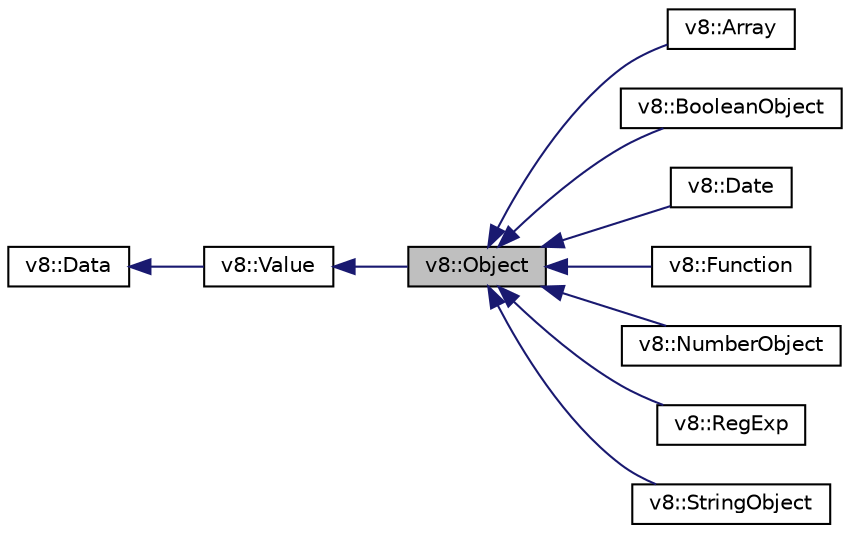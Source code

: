 digraph "v8::Object"
{
  edge [fontname="Helvetica",fontsize="10",labelfontname="Helvetica",labelfontsize="10"];
  node [fontname="Helvetica",fontsize="10",shape=record];
  rankdir="LR";
  Node1 [label="v8::Object",height=0.2,width=0.4,color="black", fillcolor="grey75", style="filled", fontcolor="black"];
  Node2 -> Node1 [dir="back",color="midnightblue",fontsize="10",style="solid",fontname="Helvetica"];
  Node2 [label="v8::Value",height=0.2,width=0.4,color="black", fillcolor="white", style="filled",URL="$classv8_1_1Value.html"];
  Node3 -> Node2 [dir="back",color="midnightblue",fontsize="10",style="solid",fontname="Helvetica"];
  Node3 [label="v8::Data",height=0.2,width=0.4,color="black", fillcolor="white", style="filled",URL="$classv8_1_1Data.html"];
  Node1 -> Node4 [dir="back",color="midnightblue",fontsize="10",style="solid",fontname="Helvetica"];
  Node4 [label="v8::Array",height=0.2,width=0.4,color="black", fillcolor="white", style="filled",URL="$classv8_1_1Array.html"];
  Node1 -> Node5 [dir="back",color="midnightblue",fontsize="10",style="solid",fontname="Helvetica"];
  Node5 [label="v8::BooleanObject",height=0.2,width=0.4,color="black", fillcolor="white", style="filled",URL="$classv8_1_1BooleanObject.html"];
  Node1 -> Node6 [dir="back",color="midnightblue",fontsize="10",style="solid",fontname="Helvetica"];
  Node6 [label="v8::Date",height=0.2,width=0.4,color="black", fillcolor="white", style="filled",URL="$classv8_1_1Date.html"];
  Node1 -> Node7 [dir="back",color="midnightblue",fontsize="10",style="solid",fontname="Helvetica"];
  Node7 [label="v8::Function",height=0.2,width=0.4,color="black", fillcolor="white", style="filled",URL="$classv8_1_1Function.html"];
  Node1 -> Node8 [dir="back",color="midnightblue",fontsize="10",style="solid",fontname="Helvetica"];
  Node8 [label="v8::NumberObject",height=0.2,width=0.4,color="black", fillcolor="white", style="filled",URL="$classv8_1_1NumberObject.html"];
  Node1 -> Node9 [dir="back",color="midnightblue",fontsize="10",style="solid",fontname="Helvetica"];
  Node9 [label="v8::RegExp",height=0.2,width=0.4,color="black", fillcolor="white", style="filled",URL="$classv8_1_1RegExp.html"];
  Node1 -> Node10 [dir="back",color="midnightblue",fontsize="10",style="solid",fontname="Helvetica"];
  Node10 [label="v8::StringObject",height=0.2,width=0.4,color="black", fillcolor="white", style="filled",URL="$classv8_1_1StringObject.html"];
}
